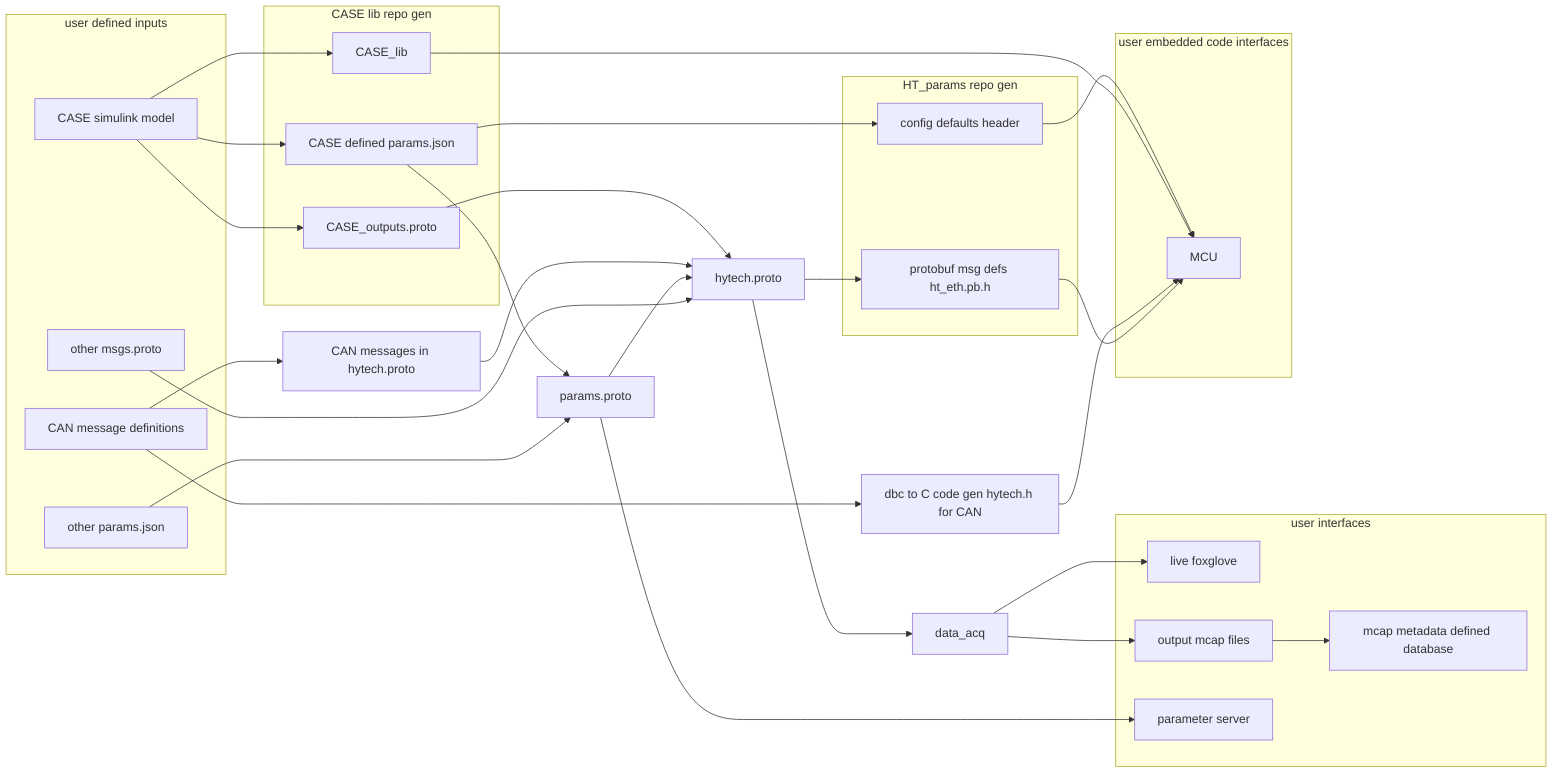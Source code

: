 flowchart LR
    subgraph user_inputs[user defined inputs]
        simulink
        o_params
        CAN_data
        other_protos
    end
    subgraph user_interact[user interfaces]
        fxglv_live
        mcap
        database
        param_server
        
    end
    subgraph user_code_interact[user embedded code interfaces]
        MCU
    end
    subgraph CASE_lib_repo[CASE lib repo gen]
        CASE_lib
        params
        outputs
    end
    subgraph HT_params[HT_params repo gen]
        param_defaults
        nanopb
    end

    simulink[CASE simulink model] --> CASE_lib
    simulink --> params[CASE defined params.json]
    simulink --> outputs[CASE_outputs.proto]
    params --> param_protos[params.proto]
    params --> param_defaults[config defaults header]
    param_defaults --> MCU
    o_params[other params.json] --> param_protos
    outputs --> h_proto
    param_protos --> param_server[parameter server]
    
    h_proto --> data_acq
    data_acq --> fxglv_live[live foxglove]
    data_acq --> mcap[output mcap files]
    CAN_data[CAN message definitions] --> can_protos[CAN messages in hytech.proto]
    can_protos --> h_proto
    mcap --> database[mcap metadata defined database]
    CASE_lib --> MCU
    CAN_data --> dbc_h[dbc to C code gen hytech.h for CAN]
    param_protos --> h_proto[hytech.proto]
    dbc_h --> MCU
    h_proto --> nanopb[protobuf msg defs ht_eth.pb.h]
    nanopb --> MCU
    other_protos[other msgs.proto]
    other_protos --> h_proto